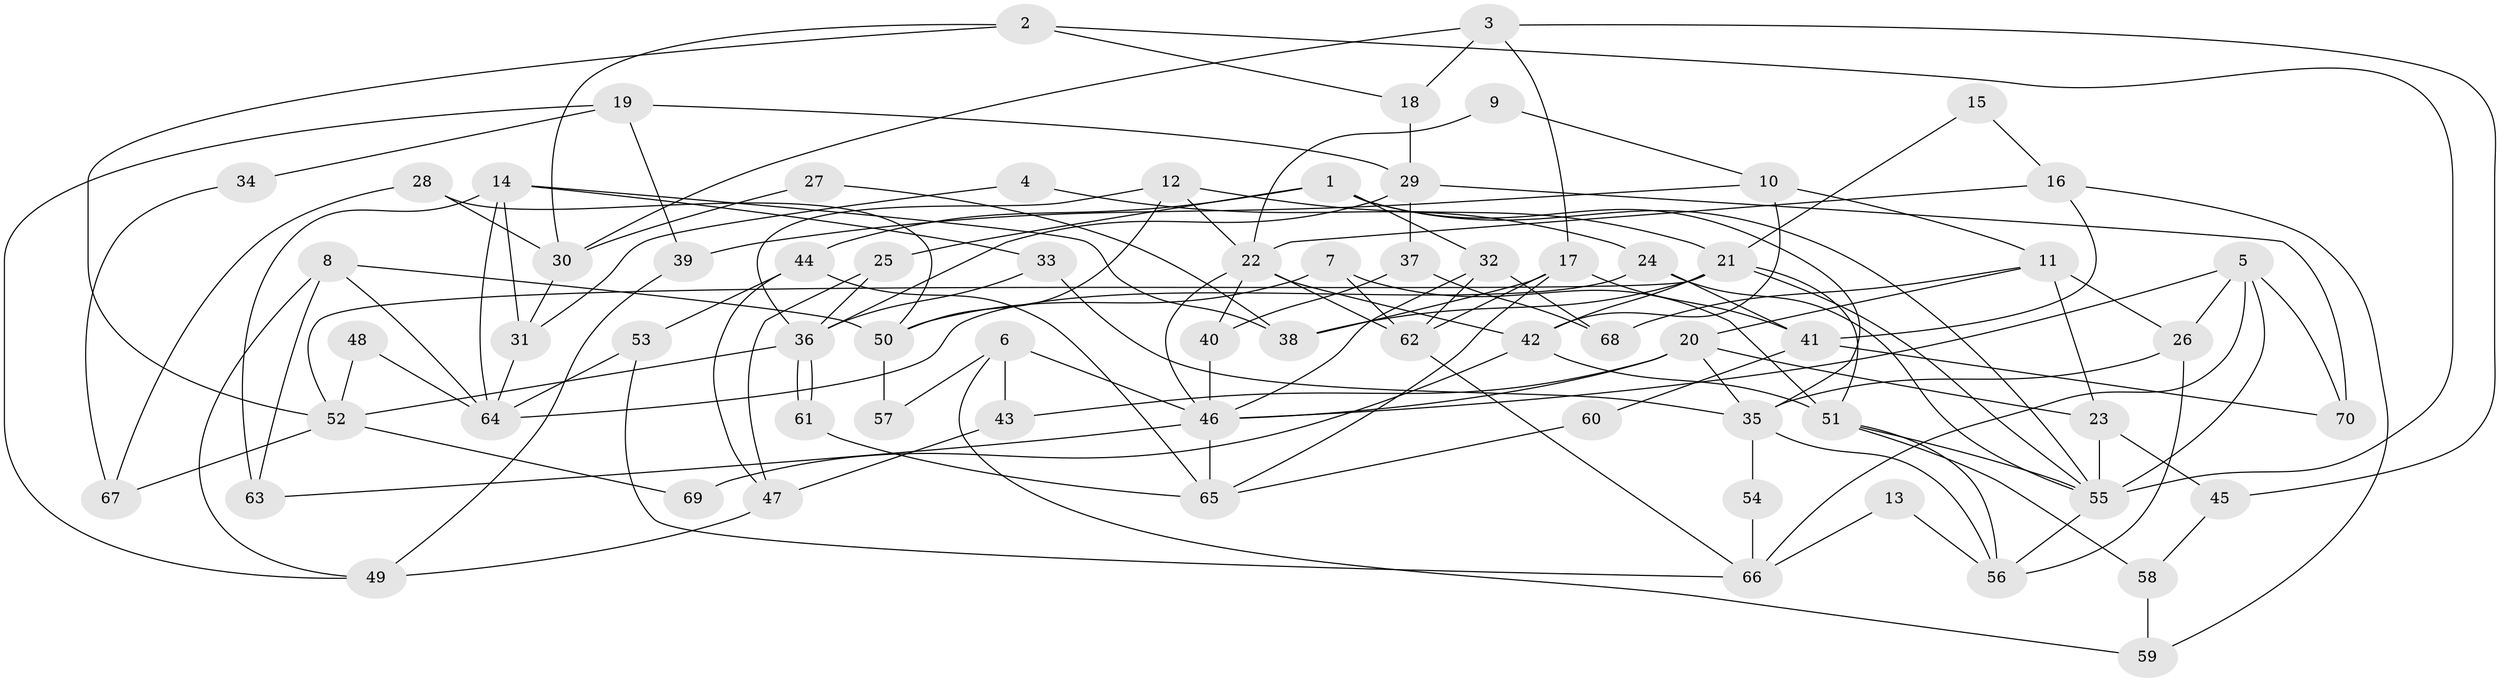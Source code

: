 // coarse degree distribution, {9: 0.09090909090909091, 7: 0.18181818181818182, 10: 0.045454545454545456, 5: 0.13636363636363635, 11: 0.13636363636363635, 2: 0.13636363636363635, 6: 0.045454545454545456, 3: 0.09090909090909091, 4: 0.13636363636363635}
// Generated by graph-tools (version 1.1) at 2025/51/03/04/25 22:51:02]
// undirected, 70 vertices, 140 edges
graph export_dot {
  node [color=gray90,style=filled];
  1;
  2;
  3;
  4;
  5;
  6;
  7;
  8;
  9;
  10;
  11;
  12;
  13;
  14;
  15;
  16;
  17;
  18;
  19;
  20;
  21;
  22;
  23;
  24;
  25;
  26;
  27;
  28;
  29;
  30;
  31;
  32;
  33;
  34;
  35;
  36;
  37;
  38;
  39;
  40;
  41;
  42;
  43;
  44;
  45;
  46;
  47;
  48;
  49;
  50;
  51;
  52;
  53;
  54;
  55;
  56;
  57;
  58;
  59;
  60;
  61;
  62;
  63;
  64;
  65;
  66;
  67;
  68;
  69;
  70;
  1 -- 35;
  1 -- 55;
  1 -- 25;
  1 -- 32;
  1 -- 44;
  2 -- 52;
  2 -- 55;
  2 -- 18;
  2 -- 30;
  3 -- 30;
  3 -- 17;
  3 -- 18;
  3 -- 45;
  4 -- 31;
  4 -- 24;
  5 -- 66;
  5 -- 26;
  5 -- 46;
  5 -- 55;
  5 -- 70;
  6 -- 43;
  6 -- 46;
  6 -- 57;
  6 -- 59;
  7 -- 51;
  7 -- 62;
  7 -- 50;
  8 -- 50;
  8 -- 49;
  8 -- 63;
  8 -- 64;
  9 -- 22;
  9 -- 10;
  10 -- 11;
  10 -- 42;
  10 -- 39;
  11 -- 20;
  11 -- 23;
  11 -- 26;
  11 -- 68;
  12 -- 36;
  12 -- 21;
  12 -- 22;
  12 -- 50;
  13 -- 66;
  13 -- 56;
  14 -- 33;
  14 -- 63;
  14 -- 31;
  14 -- 38;
  14 -- 64;
  15 -- 21;
  15 -- 16;
  16 -- 22;
  16 -- 41;
  16 -- 59;
  17 -- 38;
  17 -- 41;
  17 -- 62;
  17 -- 65;
  18 -- 29;
  19 -- 29;
  19 -- 39;
  19 -- 34;
  19 -- 49;
  20 -- 23;
  20 -- 46;
  20 -- 35;
  20 -- 43;
  21 -- 51;
  21 -- 55;
  21 -- 38;
  21 -- 42;
  21 -- 52;
  22 -- 46;
  22 -- 40;
  22 -- 42;
  22 -- 62;
  23 -- 45;
  23 -- 55;
  24 -- 55;
  24 -- 64;
  24 -- 41;
  25 -- 36;
  25 -- 47;
  26 -- 56;
  26 -- 35;
  27 -- 38;
  27 -- 30;
  28 -- 30;
  28 -- 50;
  28 -- 67;
  29 -- 37;
  29 -- 36;
  29 -- 70;
  30 -- 31;
  31 -- 64;
  32 -- 62;
  32 -- 46;
  32 -- 68;
  33 -- 36;
  33 -- 35;
  34 -- 67;
  35 -- 54;
  35 -- 56;
  36 -- 61;
  36 -- 61;
  36 -- 52;
  37 -- 40;
  37 -- 68;
  39 -- 49;
  40 -- 46;
  41 -- 70;
  41 -- 60;
  42 -- 51;
  42 -- 69;
  43 -- 47;
  44 -- 65;
  44 -- 47;
  44 -- 53;
  45 -- 58;
  46 -- 63;
  46 -- 65;
  47 -- 49;
  48 -- 52;
  48 -- 64;
  50 -- 57;
  51 -- 55;
  51 -- 56;
  51 -- 58;
  52 -- 67;
  52 -- 69;
  53 -- 64;
  53 -- 66;
  54 -- 66;
  55 -- 56;
  58 -- 59;
  60 -- 65;
  61 -- 65;
  62 -- 66;
}
